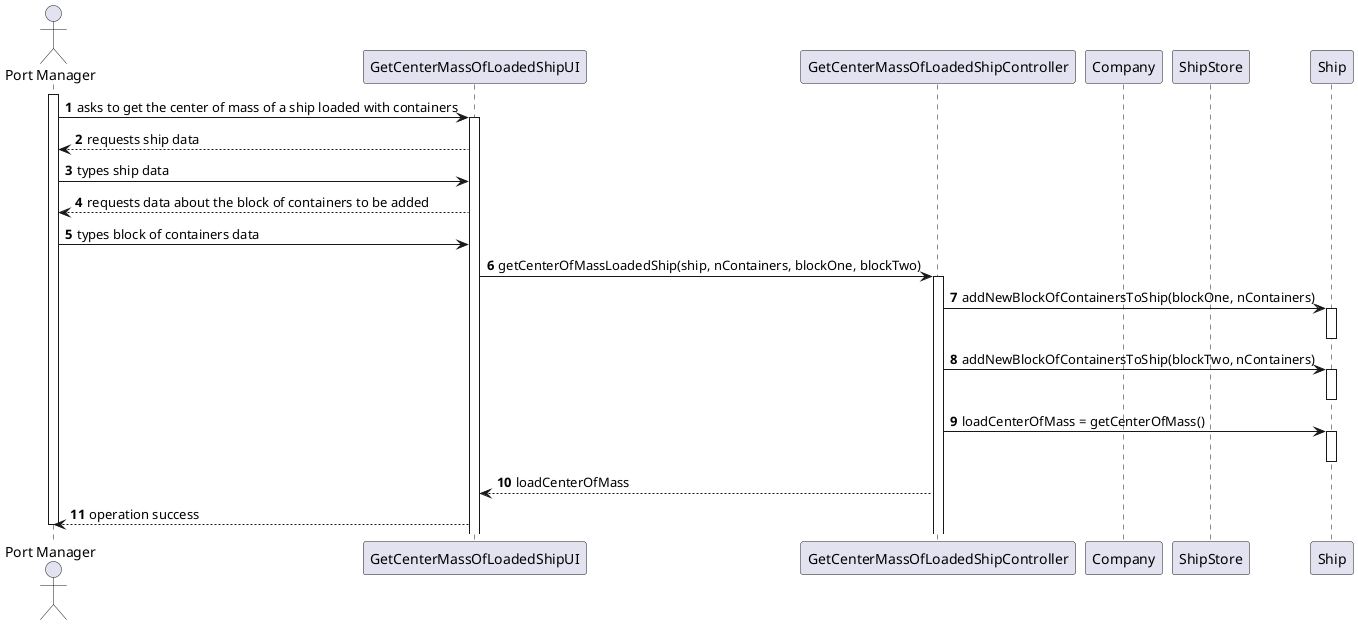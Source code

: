 @startuml
autonumber
actor "Port Manager" as PM
participant GetCenterMassOfLoadedShipUI as UI
participant GetCenterMassOfLoadedShipController as CTRL
participant "Company" as COMP
participant "ShipStore" as STORE
participant "Ship" as SHIP


activate PM
PM -> UI : asks to get the center of mass of a ship loaded with containers

activate UI
UI --> PM : requests ship data


PM -> UI : types ship data


UI --> PM : requests data about the block of containers to be added


PM -> UI : types block of containers data

UI -> CTRL : getCenterOfMassLoadedShip(ship, nContainers, blockOne, blockTwo)
activate CTRL



CTRL -> SHIP : addNewBlockOfContainersToShip(blockOne, nContainers)
activate SHIP
deactivate SHIP

CTRL -> SHIP : addNewBlockOfContainersToShip(blockTwo, nContainers)
activate SHIP
deactivate SHIP

CTRL -> SHIP : loadCenterOfMass = getCenterOfMass()
activate SHIP
deactivate SHIP

CTRL --> UI : loadCenterOfMass

UI --> PM : operation success

deactivate PM
@enduml